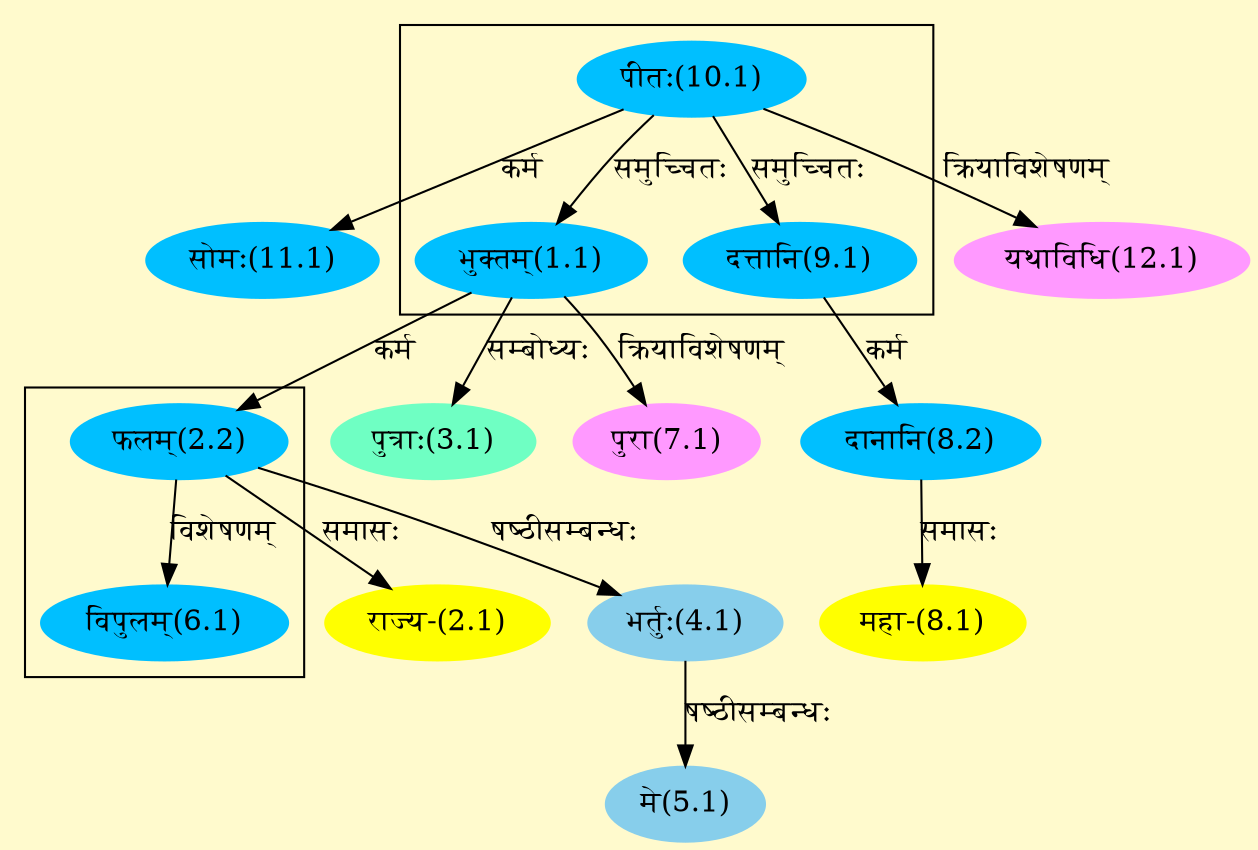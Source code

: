 digraph G{
rankdir=BT;
 compound=true;
 bgcolor="lemonchiffon1";

subgraph cluster_1{
Node1_1 [style=filled, color="#00BFFF" label = "भुक्तम्(1.1)"]
Node10_1 [style=filled, color="#00BFFF" label = "पीतः(10.1)"]
Node9_1 [style=filled, color="#00BFFF" label = "दत्तानि(9.1)"]

}

subgraph cluster_2{
Node6_1 [style=filled, color="#00BFFF" label = "विपुलम्(6.1)"]
Node2_2 [style=filled, color="#00BFFF" label = "फलम्(2.2)"]

}
Node2_1 [style=filled, color="#FFFF00" label = "राज्य-(2.1)"]
Node2_2 [style=filled, color="#00BFFF" label = "फलम्(2.2)"]
Node1_1 [style=filled, color="#00BFFF" label = "भुक्तम्(1.1)"]
Node3_1 [style=filled, color="#6FFFC3" label = "पुत्राः(3.1)"]
Node4_1 [style=filled, color="#87CEEB" label = "भर्तुः(4.1)"]
Node5_1 [style=filled, color="#87CEEB" label = "मे(5.1)"]
Node7_1 [style=filled, color="#FF99FF" label = "पुरा(7.1)"]
Node8_1 [style=filled, color="#FFFF00" label = "महा-(8.1)"]
Node8_2 [style=filled, color="#00BFFF" label = "दानानि(8.2)"]
Node9_1 [style=filled, color="#00BFFF" label = "दत्तानि(9.1)"]
Node11_1 [style=filled, color="#00BFFF" label = "सोमः(11.1)"]
Node10_1 [style=filled, color="#00BFFF" label = "पीतः(10.1)"]
Node12_1 [style=filled, color="#FF99FF" label = "यथाविधि(12.1)"]
/* Start of Relations section */

Node1_1 -> Node10_1 [  label="समुच्चितः"  dir="back" ]
Node2_1 -> Node2_2 [  label="समासः"  dir="back" ]
Node2_2 -> Node1_1 [  label="कर्म"  dir="back" ]
Node3_1 -> Node1_1 [  label="सम्बोध्यः"  dir="back" ]
Node4_1 -> Node2_2 [  label="षष्ठीसम्बन्धः"  dir="back" ]
Node5_1 -> Node4_1 [  label="षष्ठीसम्बन्धः"  dir="back" ]
Node6_1 -> Node2_2 [  label="विशेषणम्"  dir="back" ]
Node7_1 -> Node1_1 [  label="क्रियाविशेषणम्"  dir="back" ]
Node8_1 -> Node8_2 [  label="समासः"  dir="back" ]
Node8_2 -> Node9_1 [  label="कर्म"  dir="back" ]
Node9_1 -> Node10_1 [  label="समुच्चितः"  dir="back" ]
Node11_1 -> Node10_1 [  label="कर्म"  dir="back" ]
Node12_1 -> Node10_1 [  label="क्रियाविशेषणम्"  dir="back" ]
}
